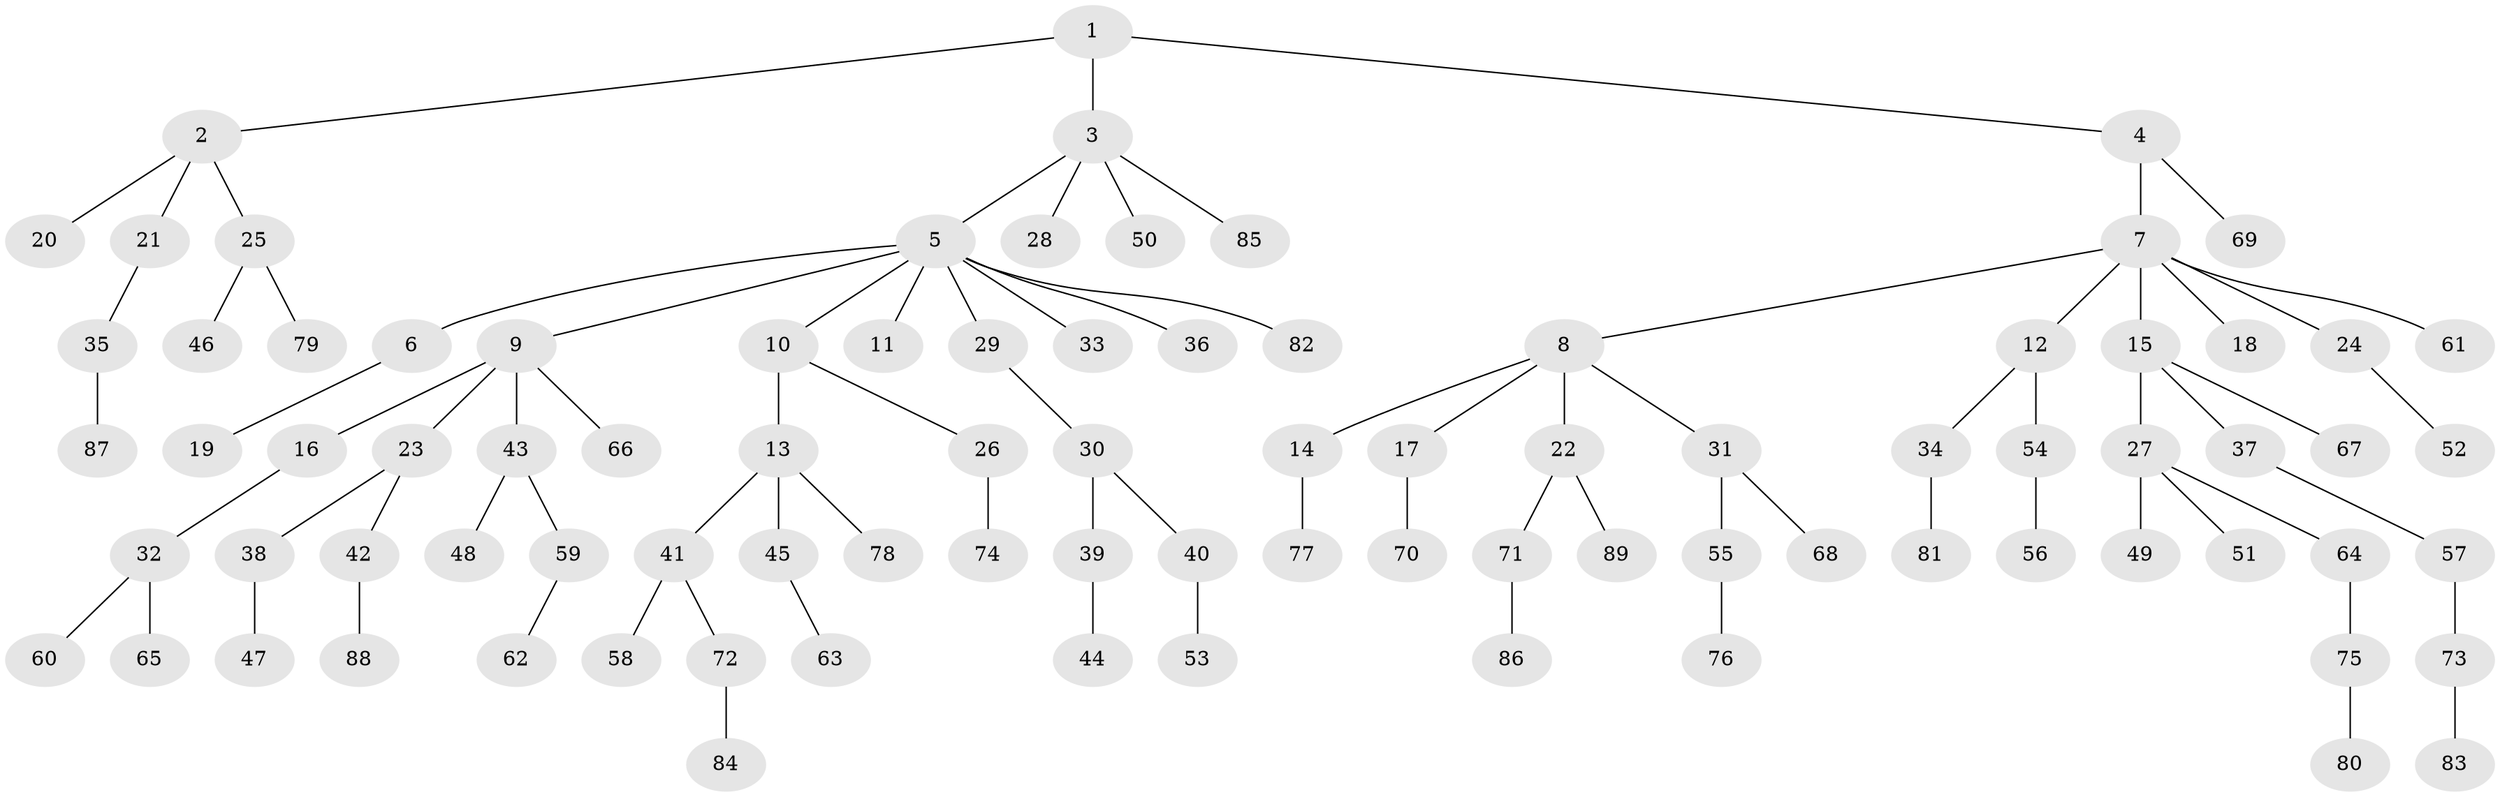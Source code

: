 // original degree distribution, {4: 0.05405405405405406, 5: 0.02027027027027027, 6: 0.02027027027027027, 10: 0.006756756756756757, 3: 0.1554054054054054, 8: 0.006756756756756757, 1: 0.5135135135135135, 2: 0.22297297297297297}
// Generated by graph-tools (version 1.1) at 2025/51/03/04/25 22:51:44]
// undirected, 89 vertices, 88 edges
graph export_dot {
  node [color=gray90,style=filled];
  1;
  2;
  3;
  4;
  5;
  6;
  7;
  8;
  9;
  10;
  11;
  12;
  13;
  14;
  15;
  16;
  17;
  18;
  19;
  20;
  21;
  22;
  23;
  24;
  25;
  26;
  27;
  28;
  29;
  30;
  31;
  32;
  33;
  34;
  35;
  36;
  37;
  38;
  39;
  40;
  41;
  42;
  43;
  44;
  45;
  46;
  47;
  48;
  49;
  50;
  51;
  52;
  53;
  54;
  55;
  56;
  57;
  58;
  59;
  60;
  61;
  62;
  63;
  64;
  65;
  66;
  67;
  68;
  69;
  70;
  71;
  72;
  73;
  74;
  75;
  76;
  77;
  78;
  79;
  80;
  81;
  82;
  83;
  84;
  85;
  86;
  87;
  88;
  89;
  1 -- 2 [weight=1.0];
  1 -- 3 [weight=1.0];
  1 -- 4 [weight=1.0];
  2 -- 20 [weight=1.0];
  2 -- 21 [weight=1.0];
  2 -- 25 [weight=1.0];
  3 -- 5 [weight=1.0];
  3 -- 28 [weight=1.0];
  3 -- 50 [weight=1.0];
  3 -- 85 [weight=1.0];
  4 -- 7 [weight=1.0];
  4 -- 69 [weight=1.0];
  5 -- 6 [weight=1.0];
  5 -- 9 [weight=1.0];
  5 -- 10 [weight=1.0];
  5 -- 11 [weight=1.0];
  5 -- 29 [weight=1.0];
  5 -- 33 [weight=1.0];
  5 -- 36 [weight=1.0];
  5 -- 82 [weight=1.0];
  6 -- 19 [weight=1.0];
  7 -- 8 [weight=1.0];
  7 -- 12 [weight=1.0];
  7 -- 15 [weight=1.0];
  7 -- 18 [weight=1.0];
  7 -- 24 [weight=1.0];
  7 -- 61 [weight=1.0];
  8 -- 14 [weight=1.0];
  8 -- 17 [weight=1.0];
  8 -- 22 [weight=1.0];
  8 -- 31 [weight=1.0];
  9 -- 16 [weight=1.0];
  9 -- 23 [weight=1.0];
  9 -- 43 [weight=1.0];
  9 -- 66 [weight=1.0];
  10 -- 13 [weight=1.0];
  10 -- 26 [weight=1.0];
  12 -- 34 [weight=1.0];
  12 -- 54 [weight=1.0];
  13 -- 41 [weight=1.0];
  13 -- 45 [weight=1.0];
  13 -- 78 [weight=1.0];
  14 -- 77 [weight=1.0];
  15 -- 27 [weight=1.0];
  15 -- 37 [weight=1.0];
  15 -- 67 [weight=1.0];
  16 -- 32 [weight=1.0];
  17 -- 70 [weight=2.0];
  21 -- 35 [weight=1.0];
  22 -- 71 [weight=1.0];
  22 -- 89 [weight=1.0];
  23 -- 38 [weight=1.0];
  23 -- 42 [weight=1.0];
  24 -- 52 [weight=1.0];
  25 -- 46 [weight=1.0];
  25 -- 79 [weight=1.0];
  26 -- 74 [weight=2.0];
  27 -- 49 [weight=1.0];
  27 -- 51 [weight=1.0];
  27 -- 64 [weight=1.0];
  29 -- 30 [weight=1.0];
  30 -- 39 [weight=1.0];
  30 -- 40 [weight=1.0];
  31 -- 55 [weight=1.0];
  31 -- 68 [weight=1.0];
  32 -- 60 [weight=1.0];
  32 -- 65 [weight=1.0];
  34 -- 81 [weight=1.0];
  35 -- 87 [weight=1.0];
  37 -- 57 [weight=1.0];
  38 -- 47 [weight=1.0];
  39 -- 44 [weight=1.0];
  40 -- 53 [weight=1.0];
  41 -- 58 [weight=1.0];
  41 -- 72 [weight=1.0];
  42 -- 88 [weight=1.0];
  43 -- 48 [weight=1.0];
  43 -- 59 [weight=1.0];
  45 -- 63 [weight=1.0];
  54 -- 56 [weight=1.0];
  55 -- 76 [weight=1.0];
  57 -- 73 [weight=1.0];
  59 -- 62 [weight=1.0];
  64 -- 75 [weight=1.0];
  71 -- 86 [weight=1.0];
  72 -- 84 [weight=1.0];
  73 -- 83 [weight=1.0];
  75 -- 80 [weight=1.0];
}
